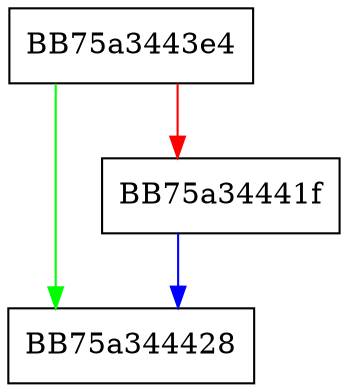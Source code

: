 digraph setCurrentThreadHandle {
  node [shape="box"];
  graph [splines=ortho];
  BB75a3443e4 -> BB75a344428 [color="green"];
  BB75a3443e4 -> BB75a34441f [color="red"];
  BB75a34441f -> BB75a344428 [color="blue"];
}
